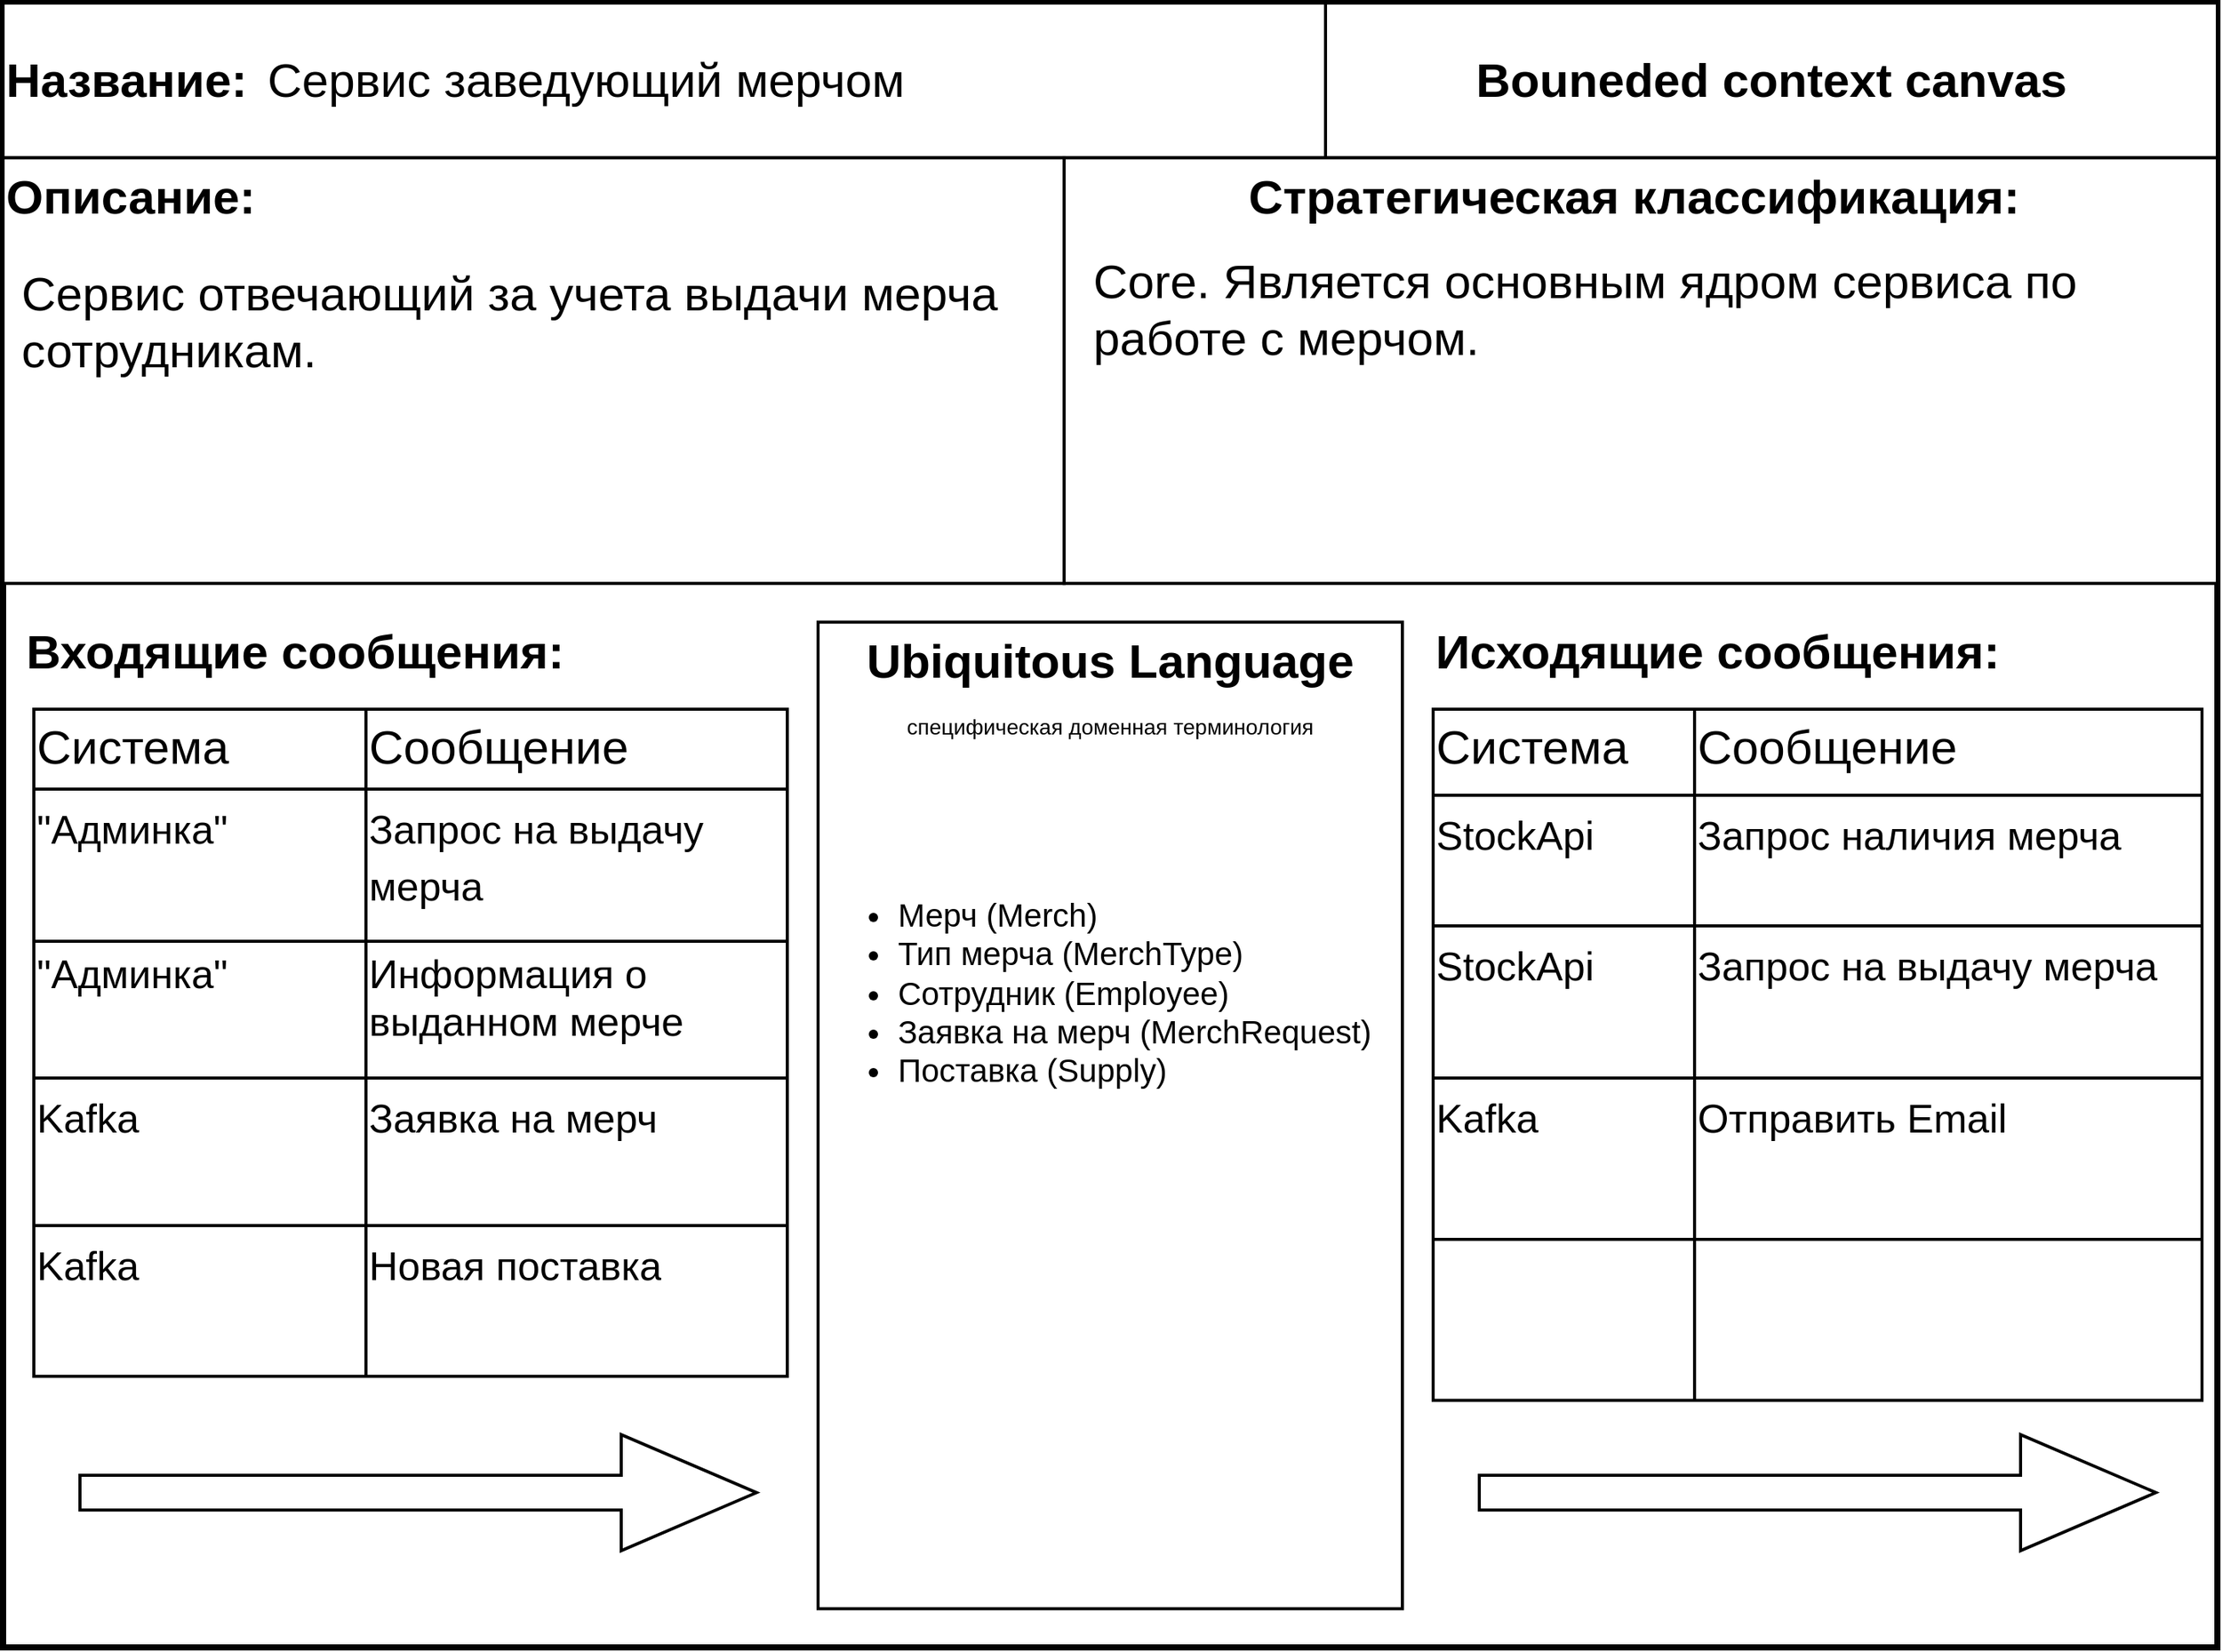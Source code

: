 <mxfile version="15.6.4" type="device"><diagram id="8OFZhzmo89h2vflNufuO" name="Page-1"><mxGraphModel dx="2031" dy="1134" grid="1" gridSize="10" guides="1" tooltips="1" connect="1" arrows="1" fold="1" page="1" pageScale="1" pageWidth="827" pageHeight="1169" math="0" shadow="0"><root><mxCell id="0"/><mxCell id="1" parent="0"/><mxCell id="C2i8B1bdvemPvVyp_Ss8-22" value="rtdgr" style="group;fontColor=default;fontSize=26;" parent="1" vertex="1" connectable="0"><mxGeometry x="120" y="50" width="1440" height="1070" as="geometry"/></mxCell><mxCell id="C2i8B1bdvemPvVyp_Ss8-21" value="" style="group" parent="C2i8B1bdvemPvVyp_Ss8-22" vertex="1" connectable="0"><mxGeometry width="1440" height="1070" as="geometry"/></mxCell><mxCell id="C2i8B1bdvemPvVyp_Ss8-2" value="" style="rounded=0;whiteSpace=wrap;html=1;strokeWidth=4;glass=0;shadow=0;sketch=0;" parent="C2i8B1bdvemPvVyp_Ss8-21" vertex="1"><mxGeometry width="1440" height="1070" as="geometry"/></mxCell><mxCell id="C2i8B1bdvemPvVyp_Ss8-10" value="" style="shape=singleArrow;whiteSpace=wrap;html=1;shadow=0;fontSize=31;strokeColor=default;strokeWidth=2;verticalAlign=top;" parent="C2i8B1bdvemPvVyp_Ss8-21" vertex="1"><mxGeometry x="50" y="931.529" width="440" height="75.529" as="geometry"/></mxCell><mxCell id="C2i8B1bdvemPvVyp_Ss8-11" value="" style="shape=singleArrow;whiteSpace=wrap;html=1;shadow=0;fontSize=31;strokeColor=default;strokeWidth=2;verticalAlign=top;" parent="C2i8B1bdvemPvVyp_Ss8-21" vertex="1"><mxGeometry x="960" y="931.529" width="440" height="75.529" as="geometry"/></mxCell><mxCell id="C2i8B1bdvemPvVyp_Ss8-14" value="&lt;b&gt;Входящие сообщения:&lt;/b&gt;" style="text;html=1;strokeColor=none;fillColor=none;align=center;verticalAlign=middle;whiteSpace=wrap;rounded=0;shadow=0;glass=0;sketch=0;fontSize=31;" parent="C2i8B1bdvemPvVyp_Ss8-21" vertex="1"><mxGeometry x="10" y="402.819" width="360" height="37.762" as="geometry"/></mxCell><mxCell id="C2i8B1bdvemPvVyp_Ss8-15" value="&lt;b&gt;Исходящие сообщения:&lt;/b&gt;" style="text;html=1;strokeColor=none;fillColor=none;align=center;verticalAlign=middle;whiteSpace=wrap;rounded=0;shadow=0;glass=0;sketch=0;fontSize=31;" parent="C2i8B1bdvemPvVyp_Ss8-21" vertex="1"><mxGeometry x="930" y="402.819" width="370" height="37.762" as="geometry"/></mxCell><mxCell id="C2i8B1bdvemPvVyp_Ss8-23" value="" style="shape=table;html=1;whiteSpace=wrap;startSize=0;container=1;collapsible=0;childLayout=tableLayout;rounded=0;shadow=0;glass=0;sketch=0;fontSize=25;strokeColor=default;strokeWidth=2;align=left;verticalAlign=top;fillColor=default;fontColor=default;" parent="C2i8B1bdvemPvVyp_Ss8-21" vertex="1"><mxGeometry x="20" y="459.47" width="490" height="434.15" as="geometry"/></mxCell><mxCell id="C2i8B1bdvemPvVyp_Ss8-24" value="" style="shape=partialRectangle;html=1;whiteSpace=wrap;collapsible=0;dropTarget=0;pointerEvents=0;fillColor=none;top=0;left=0;bottom=0;right=0;points=[[0,0.5],[1,0.5]];portConstraint=eastwest;rounded=0;shadow=0;glass=0;sketch=0;fontSize=31;strokeColor=default;strokeWidth=2;align=left;verticalAlign=top;" parent="C2i8B1bdvemPvVyp_Ss8-23" vertex="1"><mxGeometry width="490" height="52" as="geometry"/></mxCell><mxCell id="C2i8B1bdvemPvVyp_Ss8-25" value="Система" style="shape=partialRectangle;html=1;whiteSpace=wrap;connectable=0;fillColor=none;top=0;left=0;bottom=0;right=0;overflow=hidden;pointerEvents=1;rounded=0;shadow=0;glass=0;sketch=0;fontSize=31;strokeColor=default;strokeWidth=2;align=left;verticalAlign=top;" parent="C2i8B1bdvemPvVyp_Ss8-24" vertex="1"><mxGeometry width="216" height="52" as="geometry"><mxRectangle width="216" height="52" as="alternateBounds"/></mxGeometry></mxCell><mxCell id="C2i8B1bdvemPvVyp_Ss8-26" value="Сообщение" style="shape=partialRectangle;html=1;whiteSpace=wrap;connectable=0;fillColor=none;top=0;left=0;bottom=0;right=0;overflow=hidden;pointerEvents=1;rounded=0;shadow=0;glass=0;sketch=0;fontSize=31;strokeColor=default;strokeWidth=2;align=left;verticalAlign=top;" parent="C2i8B1bdvemPvVyp_Ss8-24" vertex="1"><mxGeometry x="216" width="274" height="52" as="geometry"><mxRectangle width="274" height="52" as="alternateBounds"/></mxGeometry></mxCell><mxCell id="C2i8B1bdvemPvVyp_Ss8-28" value="" style="shape=partialRectangle;html=1;whiteSpace=wrap;collapsible=0;dropTarget=0;pointerEvents=0;fillColor=none;top=0;left=0;bottom=0;right=0;points=[[0,0.5],[1,0.5]];portConstraint=eastwest;rounded=0;shadow=0;glass=0;sketch=0;fontSize=31;strokeColor=default;strokeWidth=2;align=left;verticalAlign=top;" parent="C2i8B1bdvemPvVyp_Ss8-23" vertex="1"><mxGeometry y="52" width="490" height="99" as="geometry"/></mxCell><mxCell id="C2i8B1bdvemPvVyp_Ss8-29" value="&lt;font style=&quot;font-size: 26px&quot;&gt;&quot;Админка&quot;&lt;/font&gt;" style="shape=partialRectangle;html=1;whiteSpace=wrap;connectable=0;fillColor=none;top=0;left=0;bottom=0;right=0;overflow=hidden;pointerEvents=1;rounded=0;shadow=0;glass=0;sketch=0;fontSize=31;strokeColor=default;strokeWidth=2;align=left;verticalAlign=top;fontColor=default;" parent="C2i8B1bdvemPvVyp_Ss8-28" vertex="1"><mxGeometry width="216" height="99" as="geometry"><mxRectangle width="216" height="99" as="alternateBounds"/></mxGeometry></mxCell><mxCell id="C2i8B1bdvemPvVyp_Ss8-30" value="&lt;font style=&quot;font-size: 26px&quot;&gt;Запрос на выдачу мерча&lt;/font&gt;" style="shape=partialRectangle;html=1;whiteSpace=wrap;connectable=0;fillColor=none;top=0;left=0;bottom=0;right=0;overflow=hidden;pointerEvents=1;rounded=0;shadow=0;glass=0;sketch=0;fontSize=31;strokeColor=default;strokeWidth=2;align=left;verticalAlign=top;" parent="C2i8B1bdvemPvVyp_Ss8-28" vertex="1"><mxGeometry x="216" width="274" height="99" as="geometry"><mxRectangle width="274" height="99" as="alternateBounds"/></mxGeometry></mxCell><mxCell id="C2i8B1bdvemPvVyp_Ss8-32" value="" style="shape=partialRectangle;html=1;whiteSpace=wrap;collapsible=0;dropTarget=0;pointerEvents=0;fillColor=none;top=0;left=0;bottom=0;right=0;points=[[0,0.5],[1,0.5]];portConstraint=eastwest;rounded=0;shadow=0;glass=0;sketch=0;fontSize=31;strokeColor=default;strokeWidth=2;align=left;verticalAlign=top;" parent="C2i8B1bdvemPvVyp_Ss8-23" vertex="1"><mxGeometry y="151" width="490" height="89" as="geometry"/></mxCell><mxCell id="C2i8B1bdvemPvVyp_Ss8-33" value="&quot;Админка&quot;" style="shape=partialRectangle;html=1;whiteSpace=wrap;connectable=0;fillColor=none;top=0;left=0;bottom=0;right=0;overflow=hidden;pointerEvents=1;rounded=0;shadow=0;glass=0;sketch=0;fontSize=26;strokeColor=default;strokeWidth=2;align=left;verticalAlign=top;fontColor=default;" parent="C2i8B1bdvemPvVyp_Ss8-32" vertex="1"><mxGeometry width="216" height="89" as="geometry"><mxRectangle width="216" height="89" as="alternateBounds"/></mxGeometry></mxCell><mxCell id="C2i8B1bdvemPvVyp_Ss8-34" value="Информация о выданном мерче" style="shape=partialRectangle;html=1;whiteSpace=wrap;connectable=0;fillColor=none;top=0;left=0;bottom=0;right=0;overflow=hidden;pointerEvents=1;rounded=0;shadow=0;glass=0;sketch=0;fontSize=26;strokeColor=default;strokeWidth=2;align=left;verticalAlign=top;fontColor=default;" parent="C2i8B1bdvemPvVyp_Ss8-32" vertex="1"><mxGeometry x="216" width="274" height="89" as="geometry"><mxRectangle width="274" height="89" as="alternateBounds"/></mxGeometry></mxCell><mxCell id="FcWsJ4zUEoGFrSKuiWrH-5" style="shape=partialRectangle;html=1;whiteSpace=wrap;collapsible=0;dropTarget=0;pointerEvents=0;fillColor=none;top=0;left=0;bottom=0;right=0;points=[[0,0.5],[1,0.5]];portConstraint=eastwest;rounded=0;shadow=0;glass=0;sketch=0;fontSize=31;strokeColor=default;strokeWidth=2;align=left;verticalAlign=top;" vertex="1" parent="C2i8B1bdvemPvVyp_Ss8-23"><mxGeometry y="240" width="490" height="96" as="geometry"/></mxCell><mxCell id="FcWsJ4zUEoGFrSKuiWrH-6" value="&lt;font style=&quot;font-size: 26px&quot;&gt;Kafka&lt;/font&gt;" style="shape=partialRectangle;html=1;whiteSpace=wrap;connectable=0;fillColor=none;top=0;left=0;bottom=0;right=0;overflow=hidden;pointerEvents=1;rounded=0;shadow=0;glass=0;sketch=0;fontSize=31;strokeColor=default;strokeWidth=2;align=left;verticalAlign=top;fontColor=default;" vertex="1" parent="FcWsJ4zUEoGFrSKuiWrH-5"><mxGeometry width="216" height="96" as="geometry"><mxRectangle width="216" height="96" as="alternateBounds"/></mxGeometry></mxCell><mxCell id="FcWsJ4zUEoGFrSKuiWrH-7" value="&lt;font style=&quot;font-size: 26px&quot;&gt;Заявка на мерч&lt;/font&gt;" style="shape=partialRectangle;html=1;whiteSpace=wrap;connectable=0;fillColor=none;top=0;left=0;bottom=0;right=0;overflow=hidden;pointerEvents=1;rounded=0;shadow=0;glass=0;sketch=0;fontSize=31;strokeColor=default;strokeWidth=2;align=left;verticalAlign=top;fontColor=default;" vertex="1" parent="FcWsJ4zUEoGFrSKuiWrH-5"><mxGeometry x="216" width="274" height="96" as="geometry"><mxRectangle width="274" height="96" as="alternateBounds"/></mxGeometry></mxCell><mxCell id="FcWsJ4zUEoGFrSKuiWrH-2" style="shape=partialRectangle;html=1;whiteSpace=wrap;collapsible=0;dropTarget=0;pointerEvents=0;fillColor=none;top=0;left=0;bottom=0;right=0;points=[[0,0.5],[1,0.5]];portConstraint=eastwest;rounded=0;shadow=0;glass=0;sketch=0;fontSize=31;strokeColor=default;strokeWidth=2;align=left;verticalAlign=top;" vertex="1" parent="C2i8B1bdvemPvVyp_Ss8-23"><mxGeometry y="336" width="490" height="98" as="geometry"/></mxCell><mxCell id="FcWsJ4zUEoGFrSKuiWrH-3" value="&lt;font style=&quot;font-size: 26px&quot;&gt;Kafka&lt;/font&gt;" style="shape=partialRectangle;html=1;whiteSpace=wrap;connectable=0;fillColor=none;top=0;left=0;bottom=0;right=0;overflow=hidden;pointerEvents=1;rounded=0;shadow=0;glass=0;sketch=0;fontSize=31;strokeColor=default;strokeWidth=2;align=left;verticalAlign=top;fontColor=default;" vertex="1" parent="FcWsJ4zUEoGFrSKuiWrH-2"><mxGeometry width="216" height="98" as="geometry"><mxRectangle width="216" height="98" as="alternateBounds"/></mxGeometry></mxCell><mxCell id="FcWsJ4zUEoGFrSKuiWrH-4" value="&lt;font style=&quot;font-size: 26px&quot;&gt;Новая поставка&lt;/font&gt;" style="shape=partialRectangle;html=1;whiteSpace=wrap;connectable=0;fillColor=none;top=0;left=0;bottom=0;right=0;overflow=hidden;pointerEvents=1;rounded=0;shadow=0;glass=0;sketch=0;fontSize=31;strokeColor=default;strokeWidth=2;align=left;verticalAlign=top;fontColor=default;" vertex="1" parent="FcWsJ4zUEoGFrSKuiWrH-2"><mxGeometry x="216" width="274" height="98" as="geometry"><mxRectangle width="274" height="98" as="alternateBounds"/></mxGeometry></mxCell><mxCell id="C2i8B1bdvemPvVyp_Ss8-36" value="" style="shape=table;html=1;whiteSpace=wrap;startSize=0;container=1;collapsible=0;childLayout=tableLayout;rounded=0;shadow=0;glass=0;sketch=0;fontSize=31;strokeColor=default;strokeWidth=2;align=left;verticalAlign=top;fillColor=default;fontColor=default;" parent="C2i8B1bdvemPvVyp_Ss8-21" vertex="1"><mxGeometry x="930" y="459.471" width="500" height="449.729" as="geometry"/></mxCell><mxCell id="C2i8B1bdvemPvVyp_Ss8-37" value="" style="shape=partialRectangle;html=1;whiteSpace=wrap;collapsible=0;dropTarget=0;pointerEvents=0;fillColor=none;top=0;left=0;bottom=0;right=0;points=[[0,0.5],[1,0.5]];portConstraint=eastwest;rounded=0;shadow=0;glass=0;sketch=0;fontSize=31;strokeColor=default;strokeWidth=2;align=left;verticalAlign=top;" parent="C2i8B1bdvemPvVyp_Ss8-36" vertex="1"><mxGeometry width="500" height="56" as="geometry"/></mxCell><mxCell id="C2i8B1bdvemPvVyp_Ss8-38" value="Система" style="shape=partialRectangle;html=1;whiteSpace=wrap;connectable=0;fillColor=none;top=0;left=0;bottom=0;right=0;overflow=hidden;pointerEvents=1;rounded=0;shadow=0;glass=0;sketch=0;fontSize=31;strokeColor=default;strokeWidth=2;align=left;verticalAlign=top;" parent="C2i8B1bdvemPvVyp_Ss8-37" vertex="1"><mxGeometry width="170" height="56" as="geometry"><mxRectangle width="170" height="56" as="alternateBounds"/></mxGeometry></mxCell><mxCell id="C2i8B1bdvemPvVyp_Ss8-39" value="Сообщение" style="shape=partialRectangle;html=1;whiteSpace=wrap;connectable=0;fillColor=none;top=0;left=0;bottom=0;right=0;overflow=hidden;pointerEvents=1;rounded=0;shadow=0;glass=0;sketch=0;fontSize=31;strokeColor=default;strokeWidth=2;align=left;verticalAlign=top;" parent="C2i8B1bdvemPvVyp_Ss8-37" vertex="1"><mxGeometry x="170" width="330" height="56" as="geometry"><mxRectangle width="330" height="56" as="alternateBounds"/></mxGeometry></mxCell><mxCell id="C2i8B1bdvemPvVyp_Ss8-40" value="" style="shape=partialRectangle;html=1;whiteSpace=wrap;collapsible=0;dropTarget=0;pointerEvents=0;fillColor=none;top=0;left=0;bottom=0;right=0;points=[[0,0.5],[1,0.5]];portConstraint=eastwest;rounded=0;shadow=0;glass=0;sketch=0;fontSize=31;strokeColor=default;strokeWidth=2;align=left;verticalAlign=top;" parent="C2i8B1bdvemPvVyp_Ss8-36" vertex="1"><mxGeometry y="56" width="500" height="85" as="geometry"/></mxCell><mxCell id="C2i8B1bdvemPvVyp_Ss8-41" value="&lt;font style=&quot;font-size: 26px&quot;&gt;StockApi&lt;/font&gt;" style="shape=partialRectangle;html=1;whiteSpace=wrap;connectable=0;fillColor=none;top=0;left=0;bottom=0;right=0;overflow=hidden;pointerEvents=1;rounded=0;shadow=0;glass=0;sketch=0;fontSize=31;strokeColor=default;strokeWidth=2;align=left;verticalAlign=top;" parent="C2i8B1bdvemPvVyp_Ss8-40" vertex="1"><mxGeometry width="170" height="85" as="geometry"><mxRectangle width="170" height="85" as="alternateBounds"/></mxGeometry></mxCell><mxCell id="C2i8B1bdvemPvVyp_Ss8-42" value="&lt;span style=&quot;font-size: 26px&quot;&gt;Запрос наличия мерча&lt;/span&gt;" style="shape=partialRectangle;html=1;whiteSpace=wrap;connectable=0;fillColor=none;top=0;left=0;bottom=0;right=0;overflow=hidden;pointerEvents=1;rounded=0;shadow=0;glass=0;sketch=0;fontSize=31;strokeColor=default;strokeWidth=2;align=left;verticalAlign=top;" parent="C2i8B1bdvemPvVyp_Ss8-40" vertex="1"><mxGeometry x="170" width="330" height="85" as="geometry"><mxRectangle width="330" height="85" as="alternateBounds"/></mxGeometry></mxCell><mxCell id="C2i8B1bdvemPvVyp_Ss8-43" value="" style="shape=partialRectangle;html=1;whiteSpace=wrap;collapsible=0;dropTarget=0;pointerEvents=0;fillColor=none;top=0;left=0;bottom=0;right=0;points=[[0,0.5],[1,0.5]];portConstraint=eastwest;rounded=0;shadow=0;glass=0;sketch=0;fontSize=31;strokeColor=default;strokeWidth=2;align=left;verticalAlign=top;" parent="C2i8B1bdvemPvVyp_Ss8-36" vertex="1"><mxGeometry y="141" width="500" height="99" as="geometry"/></mxCell><mxCell id="C2i8B1bdvemPvVyp_Ss8-44" value="&lt;span&gt;&lt;font style=&quot;font-size: 26px&quot;&gt;StockApi&lt;/font&gt;&lt;/span&gt;" style="shape=partialRectangle;html=1;whiteSpace=wrap;connectable=0;fillColor=none;top=0;left=0;bottom=0;right=0;overflow=hidden;pointerEvents=1;rounded=0;shadow=0;glass=0;sketch=0;fontSize=31;strokeColor=default;strokeWidth=2;align=left;verticalAlign=top;" parent="C2i8B1bdvemPvVyp_Ss8-43" vertex="1"><mxGeometry width="170" height="99" as="geometry"><mxRectangle width="170" height="99" as="alternateBounds"/></mxGeometry></mxCell><mxCell id="C2i8B1bdvemPvVyp_Ss8-45" value="&lt;span style=&quot;font-size: 26px&quot;&gt;Запрос на выдачу мерча&lt;/span&gt;" style="shape=partialRectangle;html=1;whiteSpace=wrap;connectable=0;fillColor=none;top=0;left=0;bottom=0;right=0;overflow=hidden;pointerEvents=1;rounded=0;shadow=0;glass=0;sketch=0;fontSize=31;strokeColor=default;strokeWidth=2;align=left;verticalAlign=top;" parent="C2i8B1bdvemPvVyp_Ss8-43" vertex="1"><mxGeometry x="170" width="330" height="99" as="geometry"><mxRectangle width="330" height="99" as="alternateBounds"/></mxGeometry></mxCell><mxCell id="FcWsJ4zUEoGFrSKuiWrH-38" style="shape=partialRectangle;html=1;whiteSpace=wrap;collapsible=0;dropTarget=0;pointerEvents=0;fillColor=none;top=0;left=0;bottom=0;right=0;points=[[0,0.5],[1,0.5]];portConstraint=eastwest;rounded=0;shadow=0;glass=0;sketch=0;fontSize=31;strokeColor=default;strokeWidth=2;align=left;verticalAlign=top;" vertex="1" parent="C2i8B1bdvemPvVyp_Ss8-36"><mxGeometry y="240" width="500" height="105" as="geometry"/></mxCell><mxCell id="FcWsJ4zUEoGFrSKuiWrH-39" value="&lt;font style=&quot;font-size: 26px&quot;&gt;Kafka&lt;/font&gt;" style="shape=partialRectangle;html=1;whiteSpace=wrap;connectable=0;fillColor=none;top=0;left=0;bottom=0;right=0;overflow=hidden;pointerEvents=1;rounded=0;shadow=0;glass=0;sketch=0;fontSize=31;strokeColor=default;strokeWidth=2;align=left;verticalAlign=top;" vertex="1" parent="FcWsJ4zUEoGFrSKuiWrH-38"><mxGeometry width="170" height="105" as="geometry"><mxRectangle width="170" height="105" as="alternateBounds"/></mxGeometry></mxCell><mxCell id="FcWsJ4zUEoGFrSKuiWrH-40" value="&lt;font style=&quot;font-size: 26px&quot;&gt;Отправить Email&lt;/font&gt;" style="shape=partialRectangle;html=1;whiteSpace=wrap;connectable=0;fillColor=none;top=0;left=0;bottom=0;right=0;overflow=hidden;pointerEvents=1;rounded=0;shadow=0;glass=0;sketch=0;fontSize=31;strokeColor=default;strokeWidth=2;align=left;verticalAlign=top;" vertex="1" parent="FcWsJ4zUEoGFrSKuiWrH-38"><mxGeometry x="170" width="330" height="105" as="geometry"><mxRectangle width="330" height="105" as="alternateBounds"/></mxGeometry></mxCell><mxCell id="FcWsJ4zUEoGFrSKuiWrH-41" style="shape=partialRectangle;html=1;whiteSpace=wrap;collapsible=0;dropTarget=0;pointerEvents=0;fillColor=none;top=0;left=0;bottom=0;right=0;points=[[0,0.5],[1,0.5]];portConstraint=eastwest;rounded=0;shadow=0;glass=0;sketch=0;fontSize=31;strokeColor=default;strokeWidth=2;align=left;verticalAlign=top;" vertex="1" parent="C2i8B1bdvemPvVyp_Ss8-36"><mxGeometry y="345" width="500" height="105" as="geometry"/></mxCell><mxCell id="FcWsJ4zUEoGFrSKuiWrH-42" style="shape=partialRectangle;html=1;whiteSpace=wrap;connectable=0;fillColor=none;top=0;left=0;bottom=0;right=0;overflow=hidden;pointerEvents=1;rounded=0;shadow=0;glass=0;sketch=0;fontSize=31;strokeColor=default;strokeWidth=2;align=left;verticalAlign=top;" vertex="1" parent="FcWsJ4zUEoGFrSKuiWrH-41"><mxGeometry width="170" height="105" as="geometry"><mxRectangle width="170" height="105" as="alternateBounds"/></mxGeometry></mxCell><mxCell id="FcWsJ4zUEoGFrSKuiWrH-43" style="shape=partialRectangle;html=1;whiteSpace=wrap;connectable=0;fillColor=none;top=0;left=0;bottom=0;right=0;overflow=hidden;pointerEvents=1;rounded=0;shadow=0;glass=0;sketch=0;fontSize=31;strokeColor=default;strokeWidth=2;align=left;verticalAlign=top;" vertex="1" parent="FcWsJ4zUEoGFrSKuiWrH-41"><mxGeometry x="170" width="330" height="105" as="geometry"><mxRectangle width="330" height="105" as="alternateBounds"/></mxGeometry></mxCell><mxCell id="C2i8B1bdvemPvVyp_Ss8-9" value="&lt;b&gt;Ubiquitous Language&lt;/b&gt;&lt;br&gt;&lt;font style=&quot;font-size: 14px&quot;&gt;специфическая доменная терминология&lt;/font&gt;" style="rounded=0;whiteSpace=wrap;html=1;shadow=0;strokeColor=default;strokeWidth=2;verticalAlign=top;fontSize=31;fontStyle=0" parent="C2i8B1bdvemPvVyp_Ss8-22" vertex="1"><mxGeometry x="530" y="402.824" width="380" height="642" as="geometry"/></mxCell><mxCell id="C2i8B1bdvemPvVyp_Ss8-19" value="" style="group" parent="C2i8B1bdvemPvVyp_Ss8-22" vertex="1" connectable="0"><mxGeometry width="1440" height="377.647" as="geometry"/></mxCell><mxCell id="C2i8B1bdvemPvVyp_Ss8-5" value="" style="group;strokeColor=none;shadow=0;align=left;" parent="C2i8B1bdvemPvVyp_Ss8-19" vertex="1" connectable="0"><mxGeometry width="1440" height="100.706" as="geometry"/></mxCell><mxCell id="C2i8B1bdvemPvVyp_Ss8-17" value="" style="group" parent="C2i8B1bdvemPvVyp_Ss8-5" vertex="1" connectable="0"><mxGeometry width="1440" height="100.706" as="geometry"/></mxCell><mxCell id="C2i8B1bdvemPvVyp_Ss8-4" value="&lt;font style=&quot;font-size: 31px&quot;&gt;&lt;b&gt;Bouneded context canvas&lt;/b&gt;&lt;/font&gt;" style="rounded=0;whiteSpace=wrap;html=1;strokeWidth=2;strokeColor=default;" parent="C2i8B1bdvemPvVyp_Ss8-17" vertex="1"><mxGeometry x="860" width="580" height="100.706" as="geometry"/></mxCell><mxCell id="C2i8B1bdvemPvVyp_Ss8-16" value="" style="group" parent="C2i8B1bdvemPvVyp_Ss8-17" vertex="1" connectable="0"><mxGeometry width="860.0" height="100.706" as="geometry"/></mxCell><mxCell id="C2i8B1bdvemPvVyp_Ss8-3" value="&lt;b&gt;&lt;font style=&quot;font-size: 31px&quot;&gt;Название:&amp;nbsp;&lt;/font&gt;&lt;/b&gt;" style="rounded=0;whiteSpace=wrap;html=1;strokeWidth=2;align=left;" parent="C2i8B1bdvemPvVyp_Ss8-16" vertex="1"><mxGeometry width="860.0" height="100.706" as="geometry"/></mxCell><mxCell id="C2i8B1bdvemPvVyp_Ss8-13" value="Сервис заведующий мерчом" style="text;html=1;strokeColor=none;fillColor=none;align=left;verticalAlign=middle;whiteSpace=wrap;rounded=0;shadow=0;fontSize=31;" parent="C2i8B1bdvemPvVyp_Ss8-16" vertex="1"><mxGeometry x="170" y="12.588" width="670" height="75.529" as="geometry"/></mxCell><mxCell id="C2i8B1bdvemPvVyp_Ss8-8" value="&lt;font style=&quot;font-size: 31px&quot;&gt;&lt;b&gt;Стратегическая классификация:&amp;nbsp;&lt;/b&gt;&lt;/font&gt;" style="rounded=0;whiteSpace=wrap;html=1;shadow=0;strokeColor=default;strokeWidth=2;verticalAlign=top;spacingRight=0;spacing=2;sketch=0;" parent="C2i8B1bdvemPvVyp_Ss8-19" vertex="1"><mxGeometry x="690" y="100.706" width="750" height="276.941" as="geometry"/></mxCell><mxCell id="C2i8B1bdvemPvVyp_Ss8-18" value="" style="group" parent="C2i8B1bdvemPvVyp_Ss8-19" vertex="1" connectable="0"><mxGeometry y="100.706" width="690" height="276.941" as="geometry"/></mxCell><mxCell id="C2i8B1bdvemPvVyp_Ss8-7" value="&lt;font style=&quot;font-size: 31px&quot;&gt;&lt;b&gt;Описание:&lt;/b&gt;&lt;/font&gt;" style="rounded=0;whiteSpace=wrap;html=1;shadow=0;strokeColor=default;strokeWidth=2;align=left;verticalAlign=top;" parent="C2i8B1bdvemPvVyp_Ss8-18" vertex="1"><mxGeometry width="690" height="276.941" as="geometry"/></mxCell><mxCell id="C2i8B1bdvemPvVyp_Ss8-12" value="Сервис отвечающий за&amp;nbsp;&lt;font style=&quot;font-size: 31px&quot;&gt;&lt;span style=&quot;background-color: rgb(255 , 255 , 255)&quot;&gt;учета выдачи мерча сотрудникам.&lt;/span&gt;&lt;/font&gt;" style="text;html=1;strokeColor=none;fillColor=none;align=left;verticalAlign=top;whiteSpace=wrap;rounded=0;shadow=0;fontSize=31;" parent="C2i8B1bdvemPvVyp_Ss8-18" vertex="1"><mxGeometry x="10" y="62.941" width="670" height="201.412" as="geometry"/></mxCell><mxCell id="HIC7lZ4OM-H-9Ils8Dxd-2" value="Core. Является основным ядром сервиса по работе с мерчом." style="text;html=1;strokeColor=none;fillColor=none;align=left;verticalAlign=top;whiteSpace=wrap;rounded=0;shadow=0;fontSize=31;" parent="C2i8B1bdvemPvVyp_Ss8-19" vertex="1"><mxGeometry x="707" y="155.825" width="713" height="207.767" as="geometry"/></mxCell><mxCell id="C2i8B1bdvemPvVyp_Ss8-46" value="&lt;font style=&quot;font-size: 21px&quot;&gt;&lt;br&gt;&lt;ul&gt;&lt;li&gt;&lt;font style=&quot;font-size: 21px&quot;&gt;Мерч (Merch)&lt;/font&gt;&lt;/li&gt;&lt;li&gt;&lt;font style=&quot;font-size: 21px&quot;&gt;Тип мерча (MerchType)&lt;/font&gt;&lt;/li&gt;&lt;li&gt;&lt;font style=&quot;font-size: 21px&quot;&gt;Сотрудник (Employee)&lt;/font&gt;&lt;/li&gt;&lt;li&gt;&lt;font style=&quot;font-size: 21px&quot;&gt;Заявка на мерч (MerchRequest)&lt;/font&gt;&lt;/li&gt;&lt;li&gt;Поставка (Supply)&lt;/li&gt;&lt;/ul&gt;&lt;/font&gt;" style="text;html=1;strokeColor=none;fillColor=none;align=left;verticalAlign=top;whiteSpace=wrap;rounded=0;shadow=0;glass=0;sketch=0;fontSize=31;" parent="C2i8B1bdvemPvVyp_Ss8-22" vertex="1"><mxGeometry x="540" y="516.114" width="360" height="366.896" as="geometry"/></mxCell></root></mxGraphModel></diagram></mxfile>